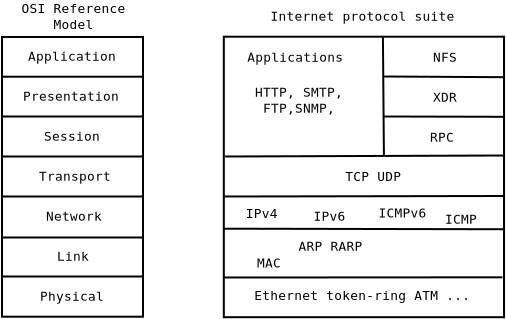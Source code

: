 <?xml version="1.0"?>
<dia:diagram xmlns:dia="http://www.lysator.liu.se/~alla/dia/"><dia:layer name="Background" visible="true"><dia:object type="Standard - Text" version="0" id="O0"><dia:attribute name="obj_pos"><dia:point val="9.503,5.249"/></dia:attribute><dia:attribute name="obj_bb"><dia:rectangle val="6.444,4.655;12.512,5.455"/></dia:attribute><dia:attribute name="text"><dia:composite type="text"><dia:attribute name="string"><dia:string>#Applications#</dia:string></dia:attribute><dia:attribute name="font"><dia:font name="Courier"/></dia:attribute><dia:attribute name="height"><dia:real val="0.8"/></dia:attribute><dia:attribute name="pos"><dia:point val="9.503,5.249"/></dia:attribute><dia:attribute name="color"><dia:color val="#000000"/></dia:attribute><dia:attribute name="alignment"><dia:enum val="1"/></dia:attribute></dia:composite></dia:attribute></dia:object><dia:object type="Standard - Box" version="0" id="O1"><dia:attribute name="obj_pos"><dia:point val="6.023,4"/></dia:attribute><dia:attribute name="obj_bb"><dia:rectangle val="5.973,3.95;20.083,18.075"/></dia:attribute><dia:attribute name="elem_corner"><dia:point val="6.023,4"/></dia:attribute><dia:attribute name="elem_width"><dia:real val="14.01"/></dia:attribute><dia:attribute name="elem_height"><dia:real val="14.025"/></dia:attribute><dia:attribute name="show_background"><dia:boolean val="false"/></dia:attribute></dia:object><dia:object type="Standard - Text" version="0" id="O2"><dia:attribute name="obj_pos"><dia:point val="11.353,14.7"/></dia:attribute><dia:attribute name="obj_bb"><dia:rectangle val="9.314,14.105;13.393,14.905"/></dia:attribute><dia:attribute name="text"><dia:composite type="text"><dia:attribute name="string"><dia:string>#ARP RARP#</dia:string></dia:attribute><dia:attribute name="font"><dia:font name="Courier"/></dia:attribute><dia:attribute name="height"><dia:real val="0.8"/></dia:attribute><dia:attribute name="pos"><dia:point val="11.353,14.7"/></dia:attribute><dia:attribute name="color"><dia:color val="#000000"/></dia:attribute><dia:attribute name="alignment"><dia:enum val="1"/></dia:attribute></dia:composite></dia:attribute></dia:object><dia:object type="Standard - Text" version="0" id="O3"><dia:attribute name="obj_pos"><dia:point val="7.918,13.059"/></dia:attribute><dia:attribute name="obj_bb"><dia:rectangle val="6.849,12.465;8.988,13.265"/></dia:attribute><dia:attribute name="text"><dia:composite type="text"><dia:attribute name="string"><dia:string>#IPv4#</dia:string></dia:attribute><dia:attribute name="font"><dia:font name="Courier"/></dia:attribute><dia:attribute name="height"><dia:real val="0.8"/></dia:attribute><dia:attribute name="pos"><dia:point val="7.918,13.059"/></dia:attribute><dia:attribute name="color"><dia:color val="#000000"/></dia:attribute><dia:attribute name="alignment"><dia:enum val="1"/></dia:attribute></dia:composite></dia:attribute></dia:object><dia:object type="Standard - Text" version="0" id="O4"><dia:attribute name="obj_pos"><dia:point val="11.301,13.202"/></dia:attribute><dia:attribute name="obj_bb"><dia:rectangle val="10.181,12.607;12.37,13.408"/></dia:attribute><dia:attribute name="text"><dia:composite type="text"><dia:attribute name="string"><dia:string>#IPv6#</dia:string></dia:attribute><dia:attribute name="font"><dia:font name="Courier"/></dia:attribute><dia:attribute name="height"><dia:real val="0.8"/></dia:attribute><dia:attribute name="pos"><dia:point val="11.301,13.202"/></dia:attribute><dia:attribute name="color"><dia:color val="#000000"/></dia:attribute><dia:attribute name="alignment"><dia:enum val="1"/></dia:attribute></dia:composite></dia:attribute></dia:object><dia:object type="Standard - Text" version="0" id="O5"><dia:attribute name="obj_pos"><dia:point val="13.498,11.209"/></dia:attribute><dia:attribute name="obj_bb"><dia:rectangle val="11.701,10.615;15.295,11.415"/></dia:attribute><dia:attribute name="text"><dia:composite type="text"><dia:attribute name="string"><dia:string>#TCP UDP#</dia:string></dia:attribute><dia:attribute name="font"><dia:font name="Courier"/></dia:attribute><dia:attribute name="height"><dia:real val="0.8"/></dia:attribute><dia:attribute name="pos"><dia:point val="13.498,11.209"/></dia:attribute><dia:attribute name="color"><dia:color val="#000000"/></dia:attribute><dia:attribute name="alignment"><dia:enum val="1"/></dia:attribute></dia:composite></dia:attribute></dia:object><dia:object type="Standard - Text" version="0" id="O6"><dia:attribute name="obj_pos"><dia:point val="12.953,3.2"/></dia:attribute><dia:attribute name="obj_bb"><dia:rectangle val="7.278,2.605;18.628,3.405"/></dia:attribute><dia:attribute name="text"><dia:composite type="text"><dia:attribute name="string"><dia:string>#Internet protocol suite#</dia:string></dia:attribute><dia:attribute name="font"><dia:font name="Courier"/></dia:attribute><dia:attribute name="height"><dia:real val="0.8"/></dia:attribute><dia:attribute name="pos"><dia:point val="12.953,3.2"/></dia:attribute><dia:attribute name="color"><dia:color val="#000000"/></dia:attribute><dia:attribute name="alignment"><dia:enum val="1"/></dia:attribute></dia:composite></dia:attribute></dia:object><dia:group><dia:object type="Standard - Box" version="0" id="O7"><dia:attribute name="obj_pos"><dia:point val="-5.068,4.014"/></dia:attribute><dia:attribute name="obj_bb"><dia:rectangle val="-5.118,3.964;2.032,18.05"/></dia:attribute><dia:attribute name="elem_corner"><dia:point val="-5.068,4.014"/></dia:attribute><dia:attribute name="elem_width"><dia:real val="7.05"/></dia:attribute><dia:attribute name="elem_height"><dia:real val="13.986"/></dia:attribute><dia:attribute name="show_background"><dia:boolean val="false"/></dia:attribute></dia:object><dia:object type="Standard - Text" version="0" id="O8"><dia:attribute name="obj_pos"><dia:point val="-1.489,2.81"/></dia:attribute><dia:attribute name="obj_bb"><dia:rectangle val="-4.74,2.215;1.762,3.815"/></dia:attribute><dia:attribute name="text"><dia:composite type="text"><dia:attribute name="string"><dia:string>#OSI Reference
Model#</dia:string></dia:attribute><dia:attribute name="font"><dia:font name="Courier"/></dia:attribute><dia:attribute name="height"><dia:real val="0.8"/></dia:attribute><dia:attribute name="pos"><dia:point val="-1.489,2.81"/></dia:attribute><dia:attribute name="color"><dia:color val="#000000"/></dia:attribute><dia:attribute name="alignment"><dia:enum val="1"/></dia:attribute></dia:composite></dia:attribute></dia:object><dia:object type="Standard - Line" version="0" id="O9"><dia:attribute name="obj_pos"><dia:point val="-5.043,6"/></dia:attribute><dia:attribute name="obj_bb"><dia:rectangle val="-5.093,5.95;2.007,6.05"/></dia:attribute><dia:attribute name="conn_endpoints"><dia:point val="-5.043,6"/><dia:point val="1.957,6"/></dia:attribute><dia:attribute name="numcp"><dia:int val="1"/></dia:attribute></dia:object><dia:object type="Standard - Line" version="0" id="O10"><dia:attribute name="obj_pos"><dia:point val="-5.043,15.99"/></dia:attribute><dia:attribute name="obj_bb"><dia:rectangle val="-5.093,15.94;2.007,16.04"/></dia:attribute><dia:attribute name="conn_endpoints"><dia:point val="-5.043,15.99"/><dia:point val="1.957,15.99"/></dia:attribute><dia:attribute name="numcp"><dia:int val="1"/></dia:attribute></dia:object><dia:object type="Standard - Line" version="0" id="O11"><dia:attribute name="obj_pos"><dia:point val="-5.043,14.04"/></dia:attribute><dia:attribute name="obj_bb"><dia:rectangle val="-5.093,13.99;2.007,14.09"/></dia:attribute><dia:attribute name="conn_endpoints"><dia:point val="-5.043,14.04"/><dia:point val="1.957,14.04"/></dia:attribute><dia:attribute name="numcp"><dia:int val="1"/></dia:attribute></dia:object><dia:object type="Standard - Line" version="0" id="O12"><dia:attribute name="obj_pos"><dia:point val="-5.043,11.99"/></dia:attribute><dia:attribute name="obj_bb"><dia:rectangle val="-5.093,11.94;2.007,12.04"/></dia:attribute><dia:attribute name="conn_endpoints"><dia:point val="-5.043,11.99"/><dia:point val="1.957,11.99"/></dia:attribute><dia:attribute name="numcp"><dia:int val="1"/></dia:attribute></dia:object><dia:object type="Standard - Line" version="0" id="O13"><dia:attribute name="obj_pos"><dia:point val="-5.043,9.99"/></dia:attribute><dia:attribute name="obj_bb"><dia:rectangle val="-5.093,9.94;2.007,10.04"/></dia:attribute><dia:attribute name="conn_endpoints"><dia:point val="-5.043,9.99"/><dia:point val="1.957,9.99"/></dia:attribute><dia:attribute name="numcp"><dia:int val="1"/></dia:attribute></dia:object><dia:object type="Standard - Line" version="0" id="O14"><dia:attribute name="obj_pos"><dia:point val="-5.043,7.99"/></dia:attribute><dia:attribute name="obj_bb"><dia:rectangle val="-5.093,7.94;2.007,8.04"/></dia:attribute><dia:attribute name="conn_endpoints"><dia:point val="-5.043,7.99"/><dia:point val="1.957,7.99"/></dia:attribute><dia:attribute name="numcp"><dia:int val="1"/></dia:attribute></dia:object><dia:object type="Standard - Text" version="0" id="O15"><dia:attribute name="obj_pos"><dia:point val="-1.572,5.2"/></dia:attribute><dia:attribute name="obj_bb"><dia:rectangle val="-4.338,4.605;1.194,5.405"/></dia:attribute><dia:attribute name="text"><dia:composite type="text"><dia:attribute name="string"><dia:string>#Application#</dia:string></dia:attribute><dia:attribute name="font"><dia:font name="Courier"/></dia:attribute><dia:attribute name="height"><dia:real val="0.8"/></dia:attribute><dia:attribute name="pos"><dia:point val="-1.572,5.2"/></dia:attribute><dia:attribute name="color"><dia:color val="#000000"/></dia:attribute><dia:attribute name="alignment"><dia:enum val="1"/></dia:attribute></dia:composite></dia:attribute></dia:object><dia:object type="Standard - Text" version="0" id="O16"><dia:attribute name="obj_pos"><dia:point val="-1.622,7.2"/></dia:attribute><dia:attribute name="obj_bb"><dia:rectangle val="-4.631,6.605;1.387,7.405"/></dia:attribute><dia:attribute name="text"><dia:composite type="text"><dia:attribute name="string"><dia:string>#Presentation#</dia:string></dia:attribute><dia:attribute name="font"><dia:font name="Courier"/></dia:attribute><dia:attribute name="height"><dia:real val="0.8"/></dia:attribute><dia:attribute name="pos"><dia:point val="-1.622,7.2"/></dia:attribute><dia:attribute name="color"><dia:color val="#000000"/></dia:attribute><dia:attribute name="alignment"><dia:enum val="1"/></dia:attribute></dia:composite></dia:attribute></dia:object><dia:object type="Standard - Text" version="0" id="O17"><dia:attribute name="obj_pos"><dia:point val="-1.572,9.2"/></dia:attribute><dia:attribute name="obj_bb"><dia:rectangle val="-3.369,8.605;0.225,9.405"/></dia:attribute><dia:attribute name="text"><dia:composite type="text"><dia:attribute name="string"><dia:string>#Session#</dia:string></dia:attribute><dia:attribute name="font"><dia:font name="Courier"/></dia:attribute><dia:attribute name="height"><dia:real val="0.8"/></dia:attribute><dia:attribute name="pos"><dia:point val="-1.572,9.2"/></dia:attribute><dia:attribute name="color"><dia:color val="#000000"/></dia:attribute><dia:attribute name="alignment"><dia:enum val="1"/></dia:attribute></dia:composite></dia:attribute></dia:object><dia:object type="Standard - Text" version="0" id="O18"><dia:attribute name="obj_pos"><dia:point val="-1.422,11.2"/></dia:attribute><dia:attribute name="obj_bb"><dia:rectangle val="-3.704,10.605;0.86,11.405"/></dia:attribute><dia:attribute name="text"><dia:composite type="text"><dia:attribute name="string"><dia:string>#Transport#</dia:string></dia:attribute><dia:attribute name="font"><dia:font name="Courier"/></dia:attribute><dia:attribute name="height"><dia:real val="0.8"/></dia:attribute><dia:attribute name="pos"><dia:point val="-1.422,11.2"/></dia:attribute><dia:attribute name="color"><dia:color val="#000000"/></dia:attribute><dia:attribute name="alignment"><dia:enum val="1"/></dia:attribute></dia:composite></dia:attribute></dia:object><dia:object type="Standard - Text" version="0" id="O19"><dia:attribute name="obj_pos"><dia:point val="-1.472,13.2"/></dia:attribute><dia:attribute name="obj_bb"><dia:rectangle val="-3.269,12.605;0.325,13.405"/></dia:attribute><dia:attribute name="text"><dia:composite type="text"><dia:attribute name="string"><dia:string>#Network#</dia:string></dia:attribute><dia:attribute name="font"><dia:font name="Courier"/></dia:attribute><dia:attribute name="height"><dia:real val="0.8"/></dia:attribute><dia:attribute name="pos"><dia:point val="-1.472,13.2"/></dia:attribute><dia:attribute name="color"><dia:color val="#000000"/></dia:attribute><dia:attribute name="alignment"><dia:enum val="1"/></dia:attribute></dia:composite></dia:attribute></dia:object><dia:object type="Standard - Text" version="0" id="O20"><dia:attribute name="obj_pos"><dia:point val="-1.522,15.2"/></dia:attribute><dia:attribute name="obj_bb"><dia:rectangle val="-2.592,14.605;-0.452,15.405"/></dia:attribute><dia:attribute name="text"><dia:composite type="text"><dia:attribute name="string"><dia:string>#Link#</dia:string></dia:attribute><dia:attribute name="font"><dia:font name="Courier"/></dia:attribute><dia:attribute name="height"><dia:real val="0.8"/></dia:attribute><dia:attribute name="pos"><dia:point val="-1.522,15.2"/></dia:attribute><dia:attribute name="color"><dia:color val="#000000"/></dia:attribute><dia:attribute name="alignment"><dia:enum val="1"/></dia:attribute></dia:composite></dia:attribute></dia:object><dia:object type="Standard - Text" version="0" id="O21"><dia:attribute name="obj_pos"><dia:point val="-1.572,17.2"/></dia:attribute><dia:attribute name="obj_bb"><dia:rectangle val="-3.611,16.605;0.467,17.405"/></dia:attribute><dia:attribute name="text"><dia:composite type="text"><dia:attribute name="string"><dia:string>#Physical#</dia:string></dia:attribute><dia:attribute name="font"><dia:font name="Courier"/></dia:attribute><dia:attribute name="height"><dia:real val="0.8"/></dia:attribute><dia:attribute name="pos"><dia:point val="-1.572,17.2"/></dia:attribute><dia:attribute name="color"><dia:color val="#000000"/></dia:attribute><dia:attribute name="alignment"><dia:enum val="1"/></dia:attribute></dia:composite></dia:attribute></dia:object></dia:group><dia:object type="Standard - Text" version="0" id="O22"><dia:attribute name="obj_pos"><dia:point val="9.778,7"/></dia:attribute><dia:attribute name="obj_bb"><dia:rectangle val="7.012,6.405;12.544,8.005"/></dia:attribute><dia:attribute name="text"><dia:composite type="text"><dia:attribute name="string"><dia:string>#HTTP, SMTP,
FTP,SNMP,#</dia:string></dia:attribute><dia:attribute name="font"><dia:font name="Courier"/></dia:attribute><dia:attribute name="height"><dia:real val="0.8"/></dia:attribute><dia:attribute name="pos"><dia:point val="9.778,7"/></dia:attribute><dia:attribute name="color"><dia:color val="#000000"/></dia:attribute><dia:attribute name="alignment"><dia:enum val="1"/></dia:attribute></dia:composite></dia:attribute></dia:object><dia:object type="Standard - Text" version="0" id="O23"><dia:attribute name="obj_pos"><dia:point val="17.878,13.35"/></dia:attribute><dia:attribute name="obj_bb"><dia:rectangle val="16.808,12.755;18.948,13.555"/></dia:attribute><dia:attribute name="text"><dia:composite type="text"><dia:attribute name="string"><dia:string>#ICMP#</dia:string></dia:attribute><dia:attribute name="font"><dia:font name="Courier"/></dia:attribute><dia:attribute name="height"><dia:real val="0.8"/></dia:attribute><dia:attribute name="pos"><dia:point val="17.878,13.35"/></dia:attribute><dia:attribute name="color"><dia:color val="#000000"/></dia:attribute><dia:attribute name="alignment"><dia:enum val="1"/></dia:attribute></dia:composite></dia:attribute></dia:object><dia:object type="Standard - Text" version="0" id="O24"><dia:attribute name="obj_pos"><dia:point val="14.958,13.035"/></dia:attribute><dia:attribute name="obj_bb"><dia:rectangle val="13.403,12.44;16.512,13.24"/></dia:attribute><dia:attribute name="text"><dia:composite type="text"><dia:attribute name="string"><dia:string>#ICMPv6#</dia:string></dia:attribute><dia:attribute name="font"><dia:font name="Courier"/></dia:attribute><dia:attribute name="height"><dia:real val="0.8"/></dia:attribute><dia:attribute name="pos"><dia:point val="14.958,13.035"/></dia:attribute><dia:attribute name="color"><dia:color val="#000000"/></dia:attribute><dia:attribute name="alignment"><dia:enum val="1"/></dia:attribute></dia:composite></dia:attribute></dia:object><dia:object type="Standard - Line" version="0" id="O25"><dia:attribute name="obj_pos"><dia:point val="6.007,13.6"/></dia:attribute><dia:attribute name="obj_bb"><dia:rectangle val="5.957,13.55;20.035,13.677"/></dia:attribute><dia:attribute name="conn_endpoints"><dia:point val="6.007,13.6"/><dia:point val="19.985,13.627"/></dia:attribute><dia:attribute name="numcp"><dia:int val="1"/></dia:attribute></dia:object><dia:object type="Standard - Line" version="0" id="O26"><dia:attribute name="obj_pos"><dia:point val="6.038,16.04"/></dia:attribute><dia:attribute name="obj_bb"><dia:rectangle val="5.988,15.981;20.0,16.09"/></dia:attribute><dia:attribute name="conn_endpoints"><dia:point val="6.038,16.04"/><dia:point val="19.95,16.031"/></dia:attribute><dia:attribute name="numcp"><dia:int val="1"/></dia:attribute></dia:object><dia:object type="Standard - Line" version="0" id="O27"><dia:attribute name="obj_pos"><dia:point val="6.088,9.99"/></dia:attribute><dia:attribute name="obj_bb"><dia:rectangle val="6.038,9.89;20.088,10.04"/></dia:attribute><dia:attribute name="conn_endpoints"><dia:point val="6.088,9.99"/><dia:point val="20.038,9.94"/></dia:attribute><dia:attribute name="numcp"><dia:int val="1"/></dia:attribute></dia:object><dia:object type="Standard - Line" version="0" id="O28"><dia:attribute name="obj_pos"><dia:point val="13.978,4"/></dia:attribute><dia:attribute name="obj_bb"><dia:rectangle val="13.928,3.95;14.078,10.05"/></dia:attribute><dia:attribute name="conn_endpoints"><dia:point val="13.978,4"/><dia:point val="14.028,10"/></dia:attribute><dia:attribute name="numcp"><dia:int val="1"/></dia:attribute></dia:object><dia:object type="Standard - Line" version="0" id="O29"><dia:attribute name="obj_pos"><dia:point val="14.01,5.99"/></dia:attribute><dia:attribute name="obj_bb"><dia:rectangle val="13.96,5.94;20.106,6.075"/></dia:attribute><dia:attribute name="conn_endpoints"><dia:point val="14.01,5.99"/><dia:point val="20.056,6.025"/></dia:attribute><dia:attribute name="numcp"><dia:int val="1"/></dia:attribute></dia:object><dia:object type="Standard - Line" version="0" id="O30"><dia:attribute name="obj_pos"><dia:point val="13.988,7.99"/></dia:attribute><dia:attribute name="obj_bb"><dia:rectangle val="13.938,7.94;20.106,8.055"/></dia:attribute><dia:attribute name="conn_endpoints"><dia:point val="13.988,7.99"/><dia:point val="20.056,8.005"/></dia:attribute><dia:attribute name="numcp"><dia:int val="1"/></dia:attribute></dia:object><dia:object type="Standard - Text" version="0" id="O31"><dia:attribute name="obj_pos"><dia:point val="17.078,5.25"/></dia:attribute><dia:attribute name="obj_bb"><dia:rectangle val="16.201,4.655;17.905,5.455"/></dia:attribute><dia:attribute name="text"><dia:composite type="text"><dia:attribute name="string"><dia:string>#NFS#</dia:string></dia:attribute><dia:attribute name="font"><dia:font name="Courier"/></dia:attribute><dia:attribute name="height"><dia:real val="0.8"/></dia:attribute><dia:attribute name="pos"><dia:point val="17.078,5.25"/></dia:attribute><dia:attribute name="color"><dia:color val="#000000"/></dia:attribute><dia:attribute name="alignment"><dia:enum val="1"/></dia:attribute></dia:composite></dia:attribute></dia:object><dia:object type="Standard - Text" version="0" id="O32"><dia:attribute name="obj_pos"><dia:point val="17.078,7.25"/></dia:attribute><dia:attribute name="obj_bb"><dia:rectangle val="16.251,6.655;17.905,7.455"/></dia:attribute><dia:attribute name="text"><dia:composite type="text"><dia:attribute name="string"><dia:string>#XDR#</dia:string></dia:attribute><dia:attribute name="font"><dia:font name="Courier"/></dia:attribute><dia:attribute name="height"><dia:real val="0.8"/></dia:attribute><dia:attribute name="pos"><dia:point val="17.078,7.25"/></dia:attribute><dia:attribute name="color"><dia:color val="#000000"/></dia:attribute><dia:attribute name="alignment"><dia:enum val="1"/></dia:attribute></dia:composite></dia:attribute></dia:object><dia:object type="Standard - Text" version="0" id="O33"><dia:attribute name="obj_pos"><dia:point val="16.928,9.25"/></dia:attribute><dia:attribute name="obj_bb"><dia:rectangle val="16.101,8.655;17.755,9.455"/></dia:attribute><dia:attribute name="text"><dia:composite type="text"><dia:attribute name="string"><dia:string>#RPC#</dia:string></dia:attribute><dia:attribute name="font"><dia:font name="Courier"/></dia:attribute><dia:attribute name="height"><dia:real val="0.8"/></dia:attribute><dia:attribute name="pos"><dia:point val="16.928,9.25"/></dia:attribute><dia:attribute name="color"><dia:color val="#000000"/></dia:attribute><dia:attribute name="alignment"><dia:enum val="1"/></dia:attribute></dia:composite></dia:attribute></dia:object><dia:object type="Standard - Line" version="0" id="O34"><dia:attribute name="obj_pos"><dia:point val="6.038,11.99"/></dia:attribute><dia:attribute name="obj_bb"><dia:rectangle val="5.988,11.915;20.07,12.04"/></dia:attribute><dia:attribute name="conn_endpoints"><dia:point val="6.038,11.99"/><dia:point val="20.02,11.965"/></dia:attribute><dia:attribute name="numcp"><dia:int val="1"/></dia:attribute></dia:object><dia:object type="Standard - Text" version="0" id="O35"><dia:attribute name="obj_pos"><dia:point val="12.949,17.162"/></dia:attribute><dia:attribute name="obj_bb"><dia:rectangle val="6.304,16.567;19.594,17.367"/></dia:attribute><dia:attribute name="text"><dia:composite type="text"><dia:attribute name="string"><dia:string>#Ethernet token-ring ATM ...#</dia:string></dia:attribute><dia:attribute name="font"><dia:font name="Courier"/></dia:attribute><dia:attribute name="height"><dia:real val="0.8"/></dia:attribute><dia:attribute name="pos"><dia:point val="12.949,17.162"/></dia:attribute><dia:attribute name="color"><dia:color val="#000000"/></dia:attribute><dia:attribute name="alignment"><dia:enum val="1"/></dia:attribute></dia:composite></dia:attribute></dia:object><dia:object type="Standard - Text" version="0" id="O36"><dia:attribute name="obj_pos"><dia:point val="8.282,15.536"/></dia:attribute><dia:attribute name="obj_bb"><dia:rectangle val="7.455,14.941;9.11,15.741"/></dia:attribute><dia:attribute name="text"><dia:composite type="text"><dia:attribute name="string"><dia:string>#MAC#</dia:string></dia:attribute><dia:attribute name="font"><dia:font name="Courier"/></dia:attribute><dia:attribute name="height"><dia:real val="0.8"/></dia:attribute><dia:attribute name="pos"><dia:point val="8.282,15.536"/></dia:attribute><dia:attribute name="color"><dia:color val="#000000"/></dia:attribute><dia:attribute name="alignment"><dia:enum val="1"/></dia:attribute></dia:composite></dia:attribute></dia:object></dia:layer></dia:diagram>
